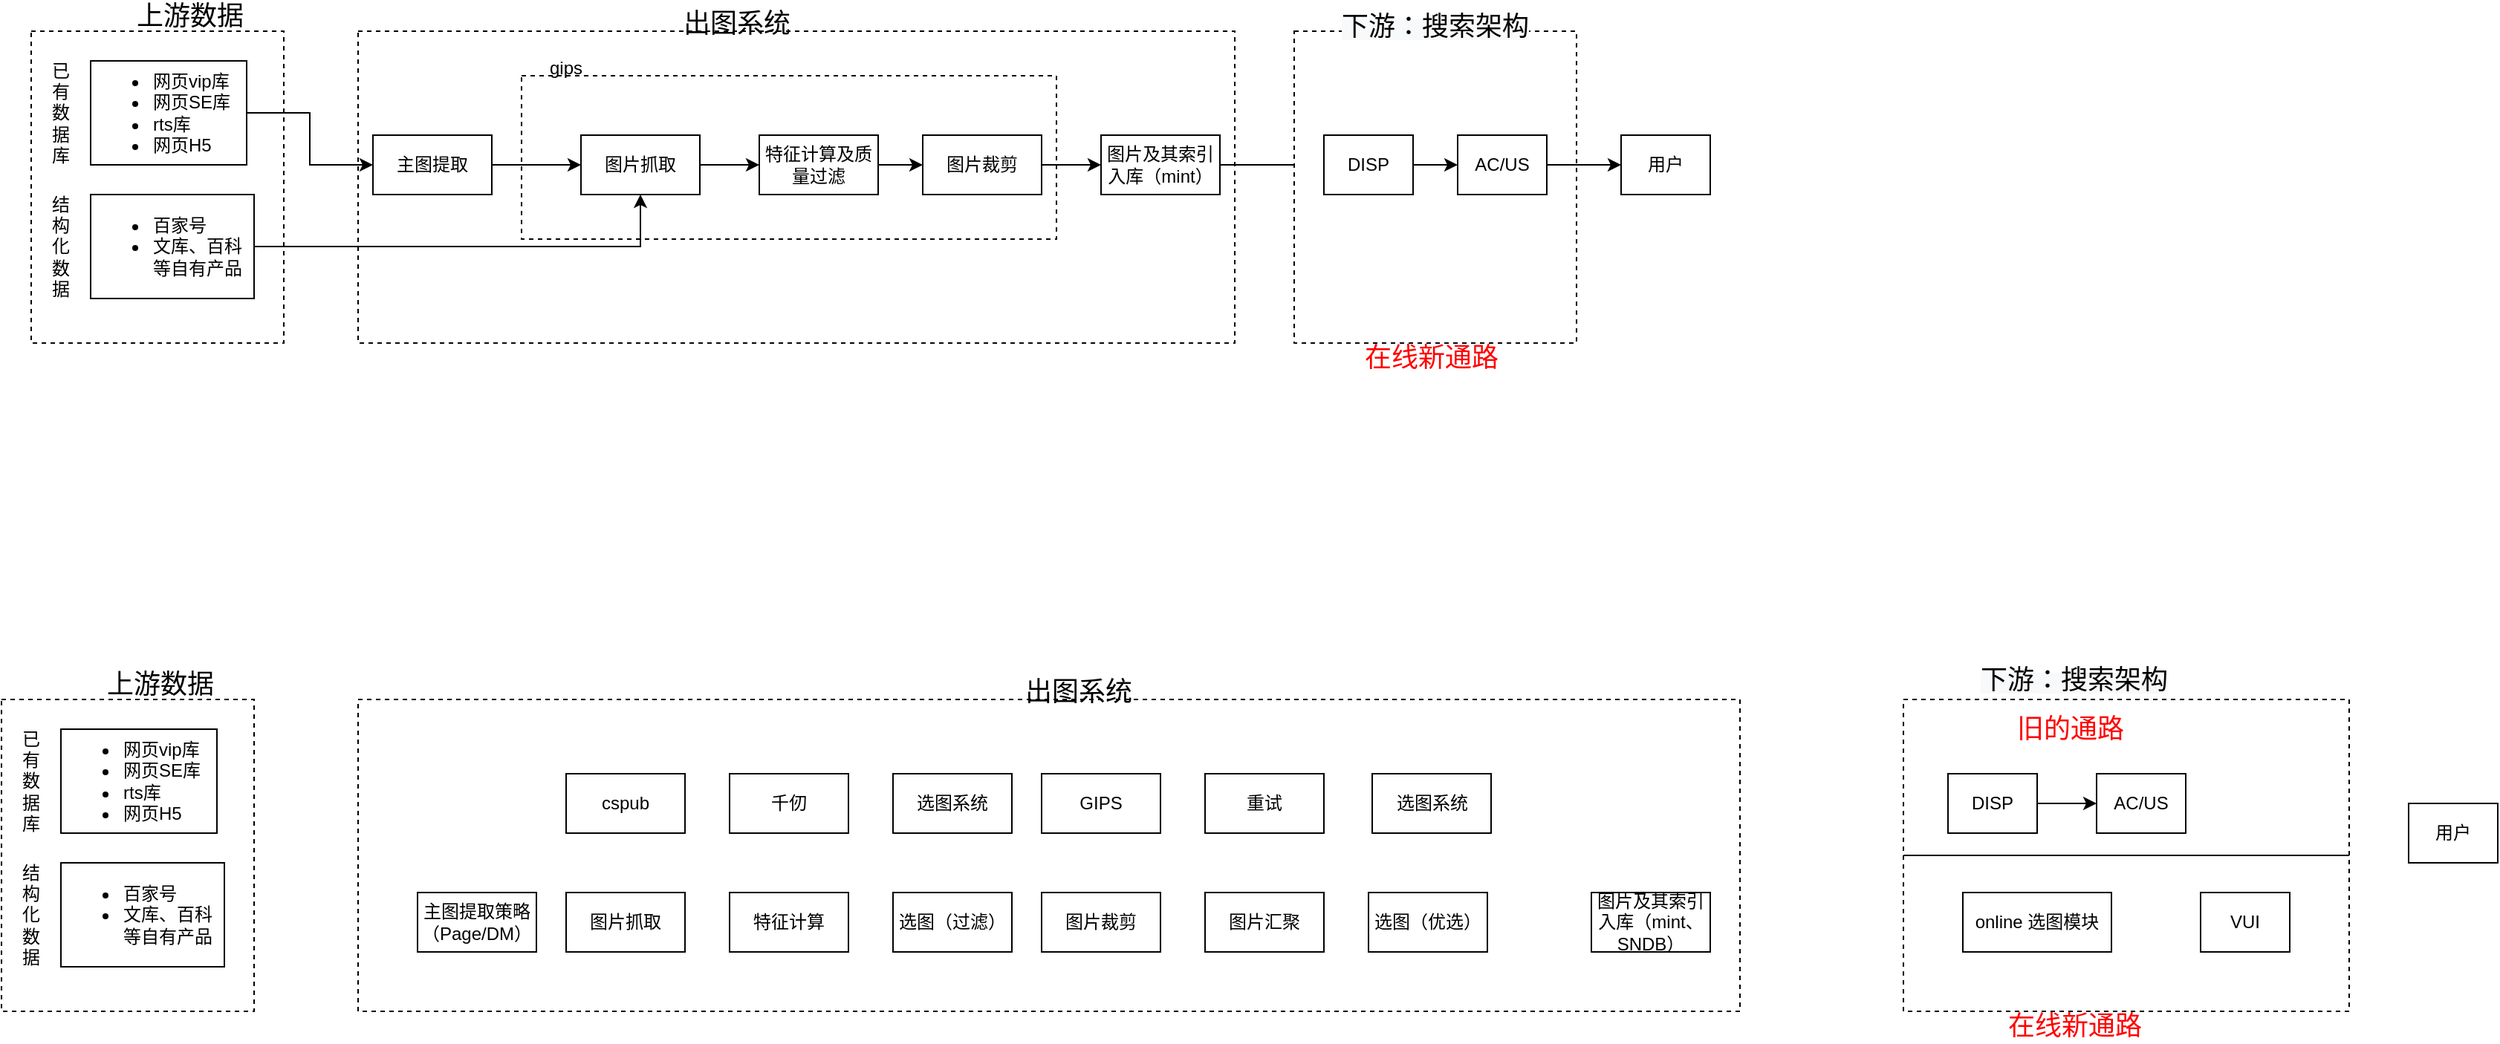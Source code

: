 <mxfile version="18.0.1" type="github">
  <diagram id="hWNafZOtgDDPXVln5Tpz" name="Page-1">
    <mxGraphModel dx="1577" dy="928" grid="1" gridSize="10" guides="1" tooltips="1" connect="1" arrows="1" fold="1" page="1" pageScale="1" pageWidth="2339" pageHeight="3300" math="0" shadow="0">
      <root>
        <mxCell id="0" />
        <mxCell id="1" parent="0" />
        <mxCell id="azKWT2akUbq9BDtlPxRI-23" value="" style="rounded=0;whiteSpace=wrap;html=1;dashed=1;" vertex="1" parent="1">
          <mxGeometry x="1360" y="510" width="300" height="210" as="geometry" />
        </mxCell>
        <mxCell id="LKuy4wLW6eELK773XFHh-19" value="" style="rounded=0;whiteSpace=wrap;html=1;dashed=1;" parent="1" vertex="1">
          <mxGeometry x="320" y="60" width="590" height="210" as="geometry" />
        </mxCell>
        <mxCell id="LKuy4wLW6eELK773XFHh-21" value="" style="rounded=0;whiteSpace=wrap;html=1;dashed=1;" parent="1" vertex="1">
          <mxGeometry x="430" y="90" width="360" height="110" as="geometry" />
        </mxCell>
        <mxCell id="LKuy4wLW6eELK773XFHh-1" value="" style="rounded=0;whiteSpace=wrap;html=1;dashed=1;" parent="1" vertex="1">
          <mxGeometry x="100" y="60" width="170" height="210" as="geometry" />
        </mxCell>
        <mxCell id="LKuy4wLW6eELK773XFHh-2" value="&lt;font style=&quot;font-size: 18px&quot;&gt;上游数据&lt;/font&gt;" style="text;html=1;strokeColor=none;fillColor=none;align=center;verticalAlign=middle;whiteSpace=wrap;rounded=0;dashed=1;" parent="1" vertex="1">
          <mxGeometry x="162.5" y="40" width="87.5" height="20" as="geometry" />
        </mxCell>
        <mxCell id="LKuy4wLW6eELK773XFHh-13" style="edgeStyle=orthogonalEdgeStyle;rounded=0;orthogonalLoop=1;jettySize=auto;html=1;entryX=0;entryY=0.5;entryDx=0;entryDy=0;" parent="1" source="LKuy4wLW6eELK773XFHh-4" target="LKuy4wLW6eELK773XFHh-8" edge="1">
          <mxGeometry relative="1" as="geometry" />
        </mxCell>
        <mxCell id="LKuy4wLW6eELK773XFHh-4" value="&lt;ul&gt;&lt;li&gt;网页vip库&lt;/li&gt;&lt;li&gt;网页SE库&lt;/li&gt;&lt;li&gt;rts库&lt;/li&gt;&lt;li&gt;网页H5&lt;/li&gt;&lt;/ul&gt;" style="rounded=0;whiteSpace=wrap;html=1;align=left;" parent="1" vertex="1">
          <mxGeometry x="140" y="80" width="105" height="70" as="geometry" />
        </mxCell>
        <mxCell id="LKuy4wLW6eELK773XFHh-14" style="edgeStyle=orthogonalEdgeStyle;rounded=0;orthogonalLoop=1;jettySize=auto;html=1;entryX=0.5;entryY=1;entryDx=0;entryDy=0;" parent="1" source="LKuy4wLW6eELK773XFHh-5" target="LKuy4wLW6eELK773XFHh-9" edge="1">
          <mxGeometry relative="1" as="geometry" />
        </mxCell>
        <mxCell id="LKuy4wLW6eELK773XFHh-5" value="&lt;ul&gt;&lt;li&gt;百家号&lt;/li&gt;&lt;li&gt;文库、百科等自有产品&lt;/li&gt;&lt;/ul&gt;" style="rounded=0;whiteSpace=wrap;html=1;align=left;" parent="1" vertex="1">
          <mxGeometry x="140" y="170" width="110" height="70" as="geometry" />
        </mxCell>
        <mxCell id="LKuy4wLW6eELK773XFHh-6" value="已有数据库" style="text;html=1;strokeColor=none;fillColor=none;align=center;verticalAlign=middle;whiteSpace=wrap;rounded=0;" parent="1" vertex="1">
          <mxGeometry x="110" y="100" width="20" height="30" as="geometry" />
        </mxCell>
        <mxCell id="LKuy4wLW6eELK773XFHh-7" value="结构化数据" style="text;html=1;strokeColor=none;fillColor=none;align=center;verticalAlign=middle;whiteSpace=wrap;rounded=0;" parent="1" vertex="1">
          <mxGeometry x="110" y="190" width="20" height="30" as="geometry" />
        </mxCell>
        <mxCell id="LKuy4wLW6eELK773XFHh-15" style="edgeStyle=orthogonalEdgeStyle;rounded=0;orthogonalLoop=1;jettySize=auto;html=1;entryX=0;entryY=0.5;entryDx=0;entryDy=0;" parent="1" source="LKuy4wLW6eELK773XFHh-8" target="LKuy4wLW6eELK773XFHh-9" edge="1">
          <mxGeometry relative="1" as="geometry" />
        </mxCell>
        <mxCell id="LKuy4wLW6eELK773XFHh-8" value="主图提取" style="rounded=0;whiteSpace=wrap;html=1;" parent="1" vertex="1">
          <mxGeometry x="330" y="130" width="80" height="40" as="geometry" />
        </mxCell>
        <mxCell id="LKuy4wLW6eELK773XFHh-16" style="edgeStyle=orthogonalEdgeStyle;rounded=0;orthogonalLoop=1;jettySize=auto;html=1;entryX=0;entryY=0.5;entryDx=0;entryDy=0;" parent="1" source="LKuy4wLW6eELK773XFHh-9" target="LKuy4wLW6eELK773XFHh-10" edge="1">
          <mxGeometry relative="1" as="geometry" />
        </mxCell>
        <mxCell id="LKuy4wLW6eELK773XFHh-9" value="图片抓取" style="rounded=0;whiteSpace=wrap;html=1;" parent="1" vertex="1">
          <mxGeometry x="470" y="130" width="80" height="40" as="geometry" />
        </mxCell>
        <mxCell id="LKuy4wLW6eELK773XFHh-17" style="edgeStyle=orthogonalEdgeStyle;rounded=0;orthogonalLoop=1;jettySize=auto;html=1;entryX=0;entryY=0.5;entryDx=0;entryDy=0;" parent="1" source="LKuy4wLW6eELK773XFHh-10" target="LKuy4wLW6eELK773XFHh-11" edge="1">
          <mxGeometry relative="1" as="geometry" />
        </mxCell>
        <mxCell id="LKuy4wLW6eELK773XFHh-10" value="特征计算及质量过滤" style="rounded=0;whiteSpace=wrap;html=1;" parent="1" vertex="1">
          <mxGeometry x="590" y="130" width="80" height="40" as="geometry" />
        </mxCell>
        <mxCell id="LKuy4wLW6eELK773XFHh-18" style="edgeStyle=orthogonalEdgeStyle;rounded=0;orthogonalLoop=1;jettySize=auto;html=1;entryX=0;entryY=0.5;entryDx=0;entryDy=0;" parent="1" source="LKuy4wLW6eELK773XFHh-11" target="LKuy4wLW6eELK773XFHh-12" edge="1">
          <mxGeometry relative="1" as="geometry" />
        </mxCell>
        <mxCell id="LKuy4wLW6eELK773XFHh-11" value="图片裁剪" style="rounded=0;whiteSpace=wrap;html=1;" parent="1" vertex="1">
          <mxGeometry x="700" y="130" width="80" height="40" as="geometry" />
        </mxCell>
        <mxCell id="LKuy4wLW6eELK773XFHh-28" style="edgeStyle=orthogonalEdgeStyle;rounded=0;orthogonalLoop=1;jettySize=auto;html=1;entryX=0;entryY=0.5;entryDx=0;entryDy=0;" parent="1" source="LKuy4wLW6eELK773XFHh-12" target="LKuy4wLW6eELK773XFHh-24" edge="1">
          <mxGeometry relative="1" as="geometry" />
        </mxCell>
        <mxCell id="LKuy4wLW6eELK773XFHh-12" value="图片及其索引入库（mint）" style="rounded=0;whiteSpace=wrap;html=1;" parent="1" vertex="1">
          <mxGeometry x="820" y="130" width="80" height="40" as="geometry" />
        </mxCell>
        <mxCell id="LKuy4wLW6eELK773XFHh-20" value="&lt;font style=&quot;font-size: 18px&quot;&gt;出图系统&lt;/font&gt;" style="text;html=1;strokeColor=none;fillColor=none;align=center;verticalAlign=middle;whiteSpace=wrap;rounded=0;dashed=1;" parent="1" vertex="1">
          <mxGeometry x="530" y="40" width="90" height="30" as="geometry" />
        </mxCell>
        <mxCell id="LKuy4wLW6eELK773XFHh-22" value="gips" style="text;html=1;strokeColor=none;fillColor=none;align=center;verticalAlign=middle;whiteSpace=wrap;rounded=0;dashed=1;" parent="1" vertex="1">
          <mxGeometry x="430" y="70" width="60" height="30" as="geometry" />
        </mxCell>
        <mxCell id="LKuy4wLW6eELK773XFHh-23" value="" style="rounded=0;whiteSpace=wrap;html=1;dashed=1;" parent="1" vertex="1">
          <mxGeometry x="950" y="60" width="190" height="210" as="geometry" />
        </mxCell>
        <mxCell id="LKuy4wLW6eELK773XFHh-29" style="edgeStyle=orthogonalEdgeStyle;rounded=0;orthogonalLoop=1;jettySize=auto;html=1;entryX=0;entryY=0.5;entryDx=0;entryDy=0;" parent="1" source="LKuy4wLW6eELK773XFHh-24" target="LKuy4wLW6eELK773XFHh-25" edge="1">
          <mxGeometry relative="1" as="geometry" />
        </mxCell>
        <mxCell id="LKuy4wLW6eELK773XFHh-24" value="DISP" style="rounded=0;whiteSpace=wrap;html=1;" parent="1" vertex="1">
          <mxGeometry x="970" y="130" width="60" height="40" as="geometry" />
        </mxCell>
        <mxCell id="LKuy4wLW6eELK773XFHh-31" style="edgeStyle=orthogonalEdgeStyle;rounded=0;orthogonalLoop=1;jettySize=auto;html=1;entryX=0;entryY=0.5;entryDx=0;entryDy=0;" parent="1" source="LKuy4wLW6eELK773XFHh-25" target="LKuy4wLW6eELK773XFHh-30" edge="1">
          <mxGeometry relative="1" as="geometry" />
        </mxCell>
        <mxCell id="LKuy4wLW6eELK773XFHh-25" value="AC/US" style="rounded=0;whiteSpace=wrap;html=1;" parent="1" vertex="1">
          <mxGeometry x="1060" y="130" width="60" height="40" as="geometry" />
        </mxCell>
        <mxCell id="LKuy4wLW6eELK773XFHh-26" value="&lt;span style=&quot;color: rgb(0 , 0 , 0) ; font-family: &amp;#34;helvetica&amp;#34; ; font-style: normal ; font-weight: 400 ; letter-spacing: normal ; text-align: center ; text-indent: 0px ; text-transform: none ; word-spacing: 0px ; background-color: rgb(248 , 249 , 250) ; display: inline ; float: none&quot;&gt;&lt;font style=&quot;font-size: 18px&quot;&gt;下游：搜索架构&lt;/font&gt;&lt;/span&gt;" style="text;whiteSpace=wrap;html=1;" parent="1" vertex="1">
          <mxGeometry x="980" y="40" width="150" height="20" as="geometry" />
        </mxCell>
        <mxCell id="LKuy4wLW6eELK773XFHh-30" value="用户" style="rounded=0;whiteSpace=wrap;html=1;" parent="1" vertex="1">
          <mxGeometry x="1170" y="130" width="60" height="40" as="geometry" />
        </mxCell>
        <mxCell id="LKuy4wLW6eELK773XFHh-32" value="&lt;font color=&quot;#ff0000&quot;&gt;&lt;span style=&quot;font-size: 18px&quot;&gt;在线新通路&lt;/span&gt;&lt;/font&gt;" style="text;html=1;strokeColor=none;fillColor=none;align=center;verticalAlign=middle;whiteSpace=wrap;rounded=0;dashed=1;" parent="1" vertex="1">
          <mxGeometry x="980" y="270" width="125" height="20" as="geometry" />
        </mxCell>
        <mxCell id="azKWT2akUbq9BDtlPxRI-1" value="" style="rounded=0;whiteSpace=wrap;html=1;dashed=1;" vertex="1" parent="1">
          <mxGeometry x="320" y="510" width="930" height="210" as="geometry" />
        </mxCell>
        <mxCell id="azKWT2akUbq9BDtlPxRI-3" value="" style="rounded=0;whiteSpace=wrap;html=1;dashed=1;" vertex="1" parent="1">
          <mxGeometry x="80" y="510" width="170" height="210" as="geometry" />
        </mxCell>
        <mxCell id="azKWT2akUbq9BDtlPxRI-4" value="&lt;font style=&quot;font-size: 18px&quot;&gt;上游数据&lt;/font&gt;" style="text;html=1;strokeColor=none;fillColor=none;align=center;verticalAlign=middle;whiteSpace=wrap;rounded=0;dashed=1;" vertex="1" parent="1">
          <mxGeometry x="142.5" y="490" width="87.5" height="20" as="geometry" />
        </mxCell>
        <mxCell id="azKWT2akUbq9BDtlPxRI-6" value="&lt;ul&gt;&lt;li&gt;网页vip库&lt;/li&gt;&lt;li&gt;网页SE库&lt;/li&gt;&lt;li&gt;rts库&lt;/li&gt;&lt;li&gt;网页H5&lt;/li&gt;&lt;/ul&gt;" style="rounded=0;whiteSpace=wrap;html=1;align=left;" vertex="1" parent="1">
          <mxGeometry x="120" y="530" width="105" height="70" as="geometry" />
        </mxCell>
        <mxCell id="azKWT2akUbq9BDtlPxRI-8" value="&lt;ul&gt;&lt;li&gt;百家号&lt;/li&gt;&lt;li&gt;文库、百科等自有产品&lt;/li&gt;&lt;/ul&gt;" style="rounded=0;whiteSpace=wrap;html=1;align=left;" vertex="1" parent="1">
          <mxGeometry x="120" y="620" width="110" height="70" as="geometry" />
        </mxCell>
        <mxCell id="azKWT2akUbq9BDtlPxRI-9" value="已有数据库" style="text;html=1;strokeColor=none;fillColor=none;align=center;verticalAlign=middle;whiteSpace=wrap;rounded=0;" vertex="1" parent="1">
          <mxGeometry x="90" y="550" width="20" height="30" as="geometry" />
        </mxCell>
        <mxCell id="azKWT2akUbq9BDtlPxRI-10" value="结构化数据" style="text;html=1;strokeColor=none;fillColor=none;align=center;verticalAlign=middle;whiteSpace=wrap;rounded=0;" vertex="1" parent="1">
          <mxGeometry x="90" y="640" width="20" height="30" as="geometry" />
        </mxCell>
        <mxCell id="azKWT2akUbq9BDtlPxRI-12" value="主图提取策略（Page/DM）" style="rounded=0;whiteSpace=wrap;html=1;" vertex="1" parent="1">
          <mxGeometry x="360" y="640" width="80" height="40" as="geometry" />
        </mxCell>
        <mxCell id="azKWT2akUbq9BDtlPxRI-14" value="图片抓取" style="rounded=0;whiteSpace=wrap;html=1;" vertex="1" parent="1">
          <mxGeometry x="460" y="640" width="80" height="40" as="geometry" />
        </mxCell>
        <mxCell id="azKWT2akUbq9BDtlPxRI-16" value="特征计算" style="rounded=0;whiteSpace=wrap;html=1;" vertex="1" parent="1">
          <mxGeometry x="570" y="640" width="80" height="40" as="geometry" />
        </mxCell>
        <mxCell id="azKWT2akUbq9BDtlPxRI-18" value="图片裁剪" style="rounded=0;whiteSpace=wrap;html=1;" vertex="1" parent="1">
          <mxGeometry x="780" y="640" width="80" height="40" as="geometry" />
        </mxCell>
        <mxCell id="azKWT2akUbq9BDtlPxRI-20" value="图片及其索引入库（mint、SNDB）" style="rounded=0;whiteSpace=wrap;html=1;" vertex="1" parent="1">
          <mxGeometry x="1150" y="640" width="80" height="40" as="geometry" />
        </mxCell>
        <mxCell id="azKWT2akUbq9BDtlPxRI-21" value="&lt;font style=&quot;font-size: 18px&quot;&gt;出图系统&lt;/font&gt;" style="text;html=1;strokeColor=none;fillColor=none;align=center;verticalAlign=middle;whiteSpace=wrap;rounded=0;dashed=1;" vertex="1" parent="1">
          <mxGeometry x="760" y="490" width="90" height="30" as="geometry" />
        </mxCell>
        <mxCell id="azKWT2akUbq9BDtlPxRI-24" style="edgeStyle=orthogonalEdgeStyle;rounded=0;orthogonalLoop=1;jettySize=auto;html=1;entryX=0;entryY=0.5;entryDx=0;entryDy=0;" edge="1" parent="1" source="azKWT2akUbq9BDtlPxRI-25" target="azKWT2akUbq9BDtlPxRI-27">
          <mxGeometry relative="1" as="geometry" />
        </mxCell>
        <mxCell id="azKWT2akUbq9BDtlPxRI-25" value="DISP" style="rounded=0;whiteSpace=wrap;html=1;" vertex="1" parent="1">
          <mxGeometry x="1390" y="560" width="60" height="40" as="geometry" />
        </mxCell>
        <mxCell id="azKWT2akUbq9BDtlPxRI-27" value="AC/US" style="rounded=0;whiteSpace=wrap;html=1;" vertex="1" parent="1">
          <mxGeometry x="1490" y="560" width="60" height="40" as="geometry" />
        </mxCell>
        <mxCell id="azKWT2akUbq9BDtlPxRI-28" value="&lt;span style=&quot;color: rgb(0 , 0 , 0) ; font-family: &amp;#34;helvetica&amp;#34; ; font-style: normal ; font-weight: 400 ; letter-spacing: normal ; text-align: center ; text-indent: 0px ; text-transform: none ; word-spacing: 0px ; background-color: rgb(248 , 249 , 250) ; display: inline ; float: none&quot;&gt;&lt;font style=&quot;font-size: 18px&quot;&gt;下游：搜索架构&lt;/font&gt;&lt;/span&gt;" style="text;whiteSpace=wrap;html=1;" vertex="1" parent="1">
          <mxGeometry x="1410" y="480" width="150" height="20" as="geometry" />
        </mxCell>
        <mxCell id="azKWT2akUbq9BDtlPxRI-29" value="用户" style="rounded=0;whiteSpace=wrap;html=1;" vertex="1" parent="1">
          <mxGeometry x="1700" y="580" width="60" height="40" as="geometry" />
        </mxCell>
        <mxCell id="azKWT2akUbq9BDtlPxRI-30" value="&lt;font color=&quot;#ff0000&quot;&gt;&lt;span style=&quot;font-size: 18px&quot;&gt;在线新通路&lt;/span&gt;&lt;/font&gt;" style="text;html=1;strokeColor=none;fillColor=none;align=center;verticalAlign=middle;whiteSpace=wrap;rounded=0;dashed=1;" vertex="1" parent="1">
          <mxGeometry x="1412.5" y="720" width="125" height="20" as="geometry" />
        </mxCell>
        <mxCell id="azKWT2akUbq9BDtlPxRI-31" value="" style="endArrow=none;html=1;rounded=0;" edge="1" parent="1" target="azKWT2akUbq9BDtlPxRI-23">
          <mxGeometry width="50" height="50" relative="1" as="geometry">
            <mxPoint x="1360" y="680" as="sourcePoint" />
            <mxPoint x="1410" y="630" as="targetPoint" />
          </mxGeometry>
        </mxCell>
        <mxCell id="azKWT2akUbq9BDtlPxRI-32" value="" style="endArrow=none;html=1;rounded=0;" edge="1" parent="1" target="azKWT2akUbq9BDtlPxRI-23">
          <mxGeometry width="50" height="50" relative="1" as="geometry">
            <mxPoint x="1360" y="690" as="sourcePoint" />
            <mxPoint x="1410" y="640" as="targetPoint" />
          </mxGeometry>
        </mxCell>
        <mxCell id="azKWT2akUbq9BDtlPxRI-34" value="" style="endArrow=none;html=1;rounded=0;entryX=1;entryY=0.5;entryDx=0;entryDy=0;exitX=0;exitY=0.5;exitDx=0;exitDy=0;" edge="1" parent="1" source="azKWT2akUbq9BDtlPxRI-23" target="azKWT2akUbq9BDtlPxRI-23">
          <mxGeometry width="50" height="50" relative="1" as="geometry">
            <mxPoint x="1360" y="690" as="sourcePoint" />
            <mxPoint x="1410" y="640" as="targetPoint" />
          </mxGeometry>
        </mxCell>
        <mxCell id="azKWT2akUbq9BDtlPxRI-35" value="online 选图模块" style="rounded=0;whiteSpace=wrap;html=1;" vertex="1" parent="1">
          <mxGeometry x="1400" y="640" width="100" height="40" as="geometry" />
        </mxCell>
        <mxCell id="azKWT2akUbq9BDtlPxRI-36" value="&lt;font color=&quot;#ff0000&quot;&gt;&lt;span style=&quot;font-size: 18px&quot;&gt;旧的通路&lt;/span&gt;&lt;/font&gt;" style="text;html=1;strokeColor=none;fillColor=none;align=center;verticalAlign=middle;whiteSpace=wrap;rounded=0;dashed=1;" vertex="1" parent="1">
          <mxGeometry x="1410" y="520" width="125" height="20" as="geometry" />
        </mxCell>
        <mxCell id="azKWT2akUbq9BDtlPxRI-37" value="VUI" style="rounded=0;whiteSpace=wrap;html=1;" vertex="1" parent="1">
          <mxGeometry x="1560" y="640" width="60" height="40" as="geometry" />
        </mxCell>
        <mxCell id="azKWT2akUbq9BDtlPxRI-39" value="图片汇聚" style="rounded=0;whiteSpace=wrap;html=1;" vertex="1" parent="1">
          <mxGeometry x="890" y="640" width="80" height="40" as="geometry" />
        </mxCell>
        <mxCell id="azKWT2akUbq9BDtlPxRI-40" value="选图（优选）" style="rounded=0;whiteSpace=wrap;html=1;" vertex="1" parent="1">
          <mxGeometry x="1000" y="640" width="80" height="40" as="geometry" />
        </mxCell>
        <mxCell id="azKWT2akUbq9BDtlPxRI-41" value="cspub" style="rounded=0;whiteSpace=wrap;html=1;" vertex="1" parent="1">
          <mxGeometry x="460" y="560" width="80" height="40" as="geometry" />
        </mxCell>
        <mxCell id="azKWT2akUbq9BDtlPxRI-42" value="千仞" style="rounded=0;whiteSpace=wrap;html=1;" vertex="1" parent="1">
          <mxGeometry x="570" y="560" width="80" height="40" as="geometry" />
        </mxCell>
        <mxCell id="azKWT2akUbq9BDtlPxRI-43" value="选图（过滤）" style="rounded=0;whiteSpace=wrap;html=1;" vertex="1" parent="1">
          <mxGeometry x="680" y="640" width="80" height="40" as="geometry" />
        </mxCell>
        <mxCell id="azKWT2akUbq9BDtlPxRI-44" value="选图系统" style="rounded=0;whiteSpace=wrap;html=1;" vertex="1" parent="1">
          <mxGeometry x="680" y="560" width="80" height="40" as="geometry" />
        </mxCell>
        <mxCell id="azKWT2akUbq9BDtlPxRI-45" value="GIPS" style="rounded=0;whiteSpace=wrap;html=1;" vertex="1" parent="1">
          <mxGeometry x="780" y="560" width="80" height="40" as="geometry" />
        </mxCell>
        <mxCell id="azKWT2akUbq9BDtlPxRI-46" value="重试" style="rounded=0;whiteSpace=wrap;html=1;" vertex="1" parent="1">
          <mxGeometry x="890" y="560" width="80" height="40" as="geometry" />
        </mxCell>
        <mxCell id="azKWT2akUbq9BDtlPxRI-47" value="选图系统" style="rounded=0;whiteSpace=wrap;html=1;" vertex="1" parent="1">
          <mxGeometry x="1002.5" y="560" width="80" height="40" as="geometry" />
        </mxCell>
      </root>
    </mxGraphModel>
  </diagram>
</mxfile>
